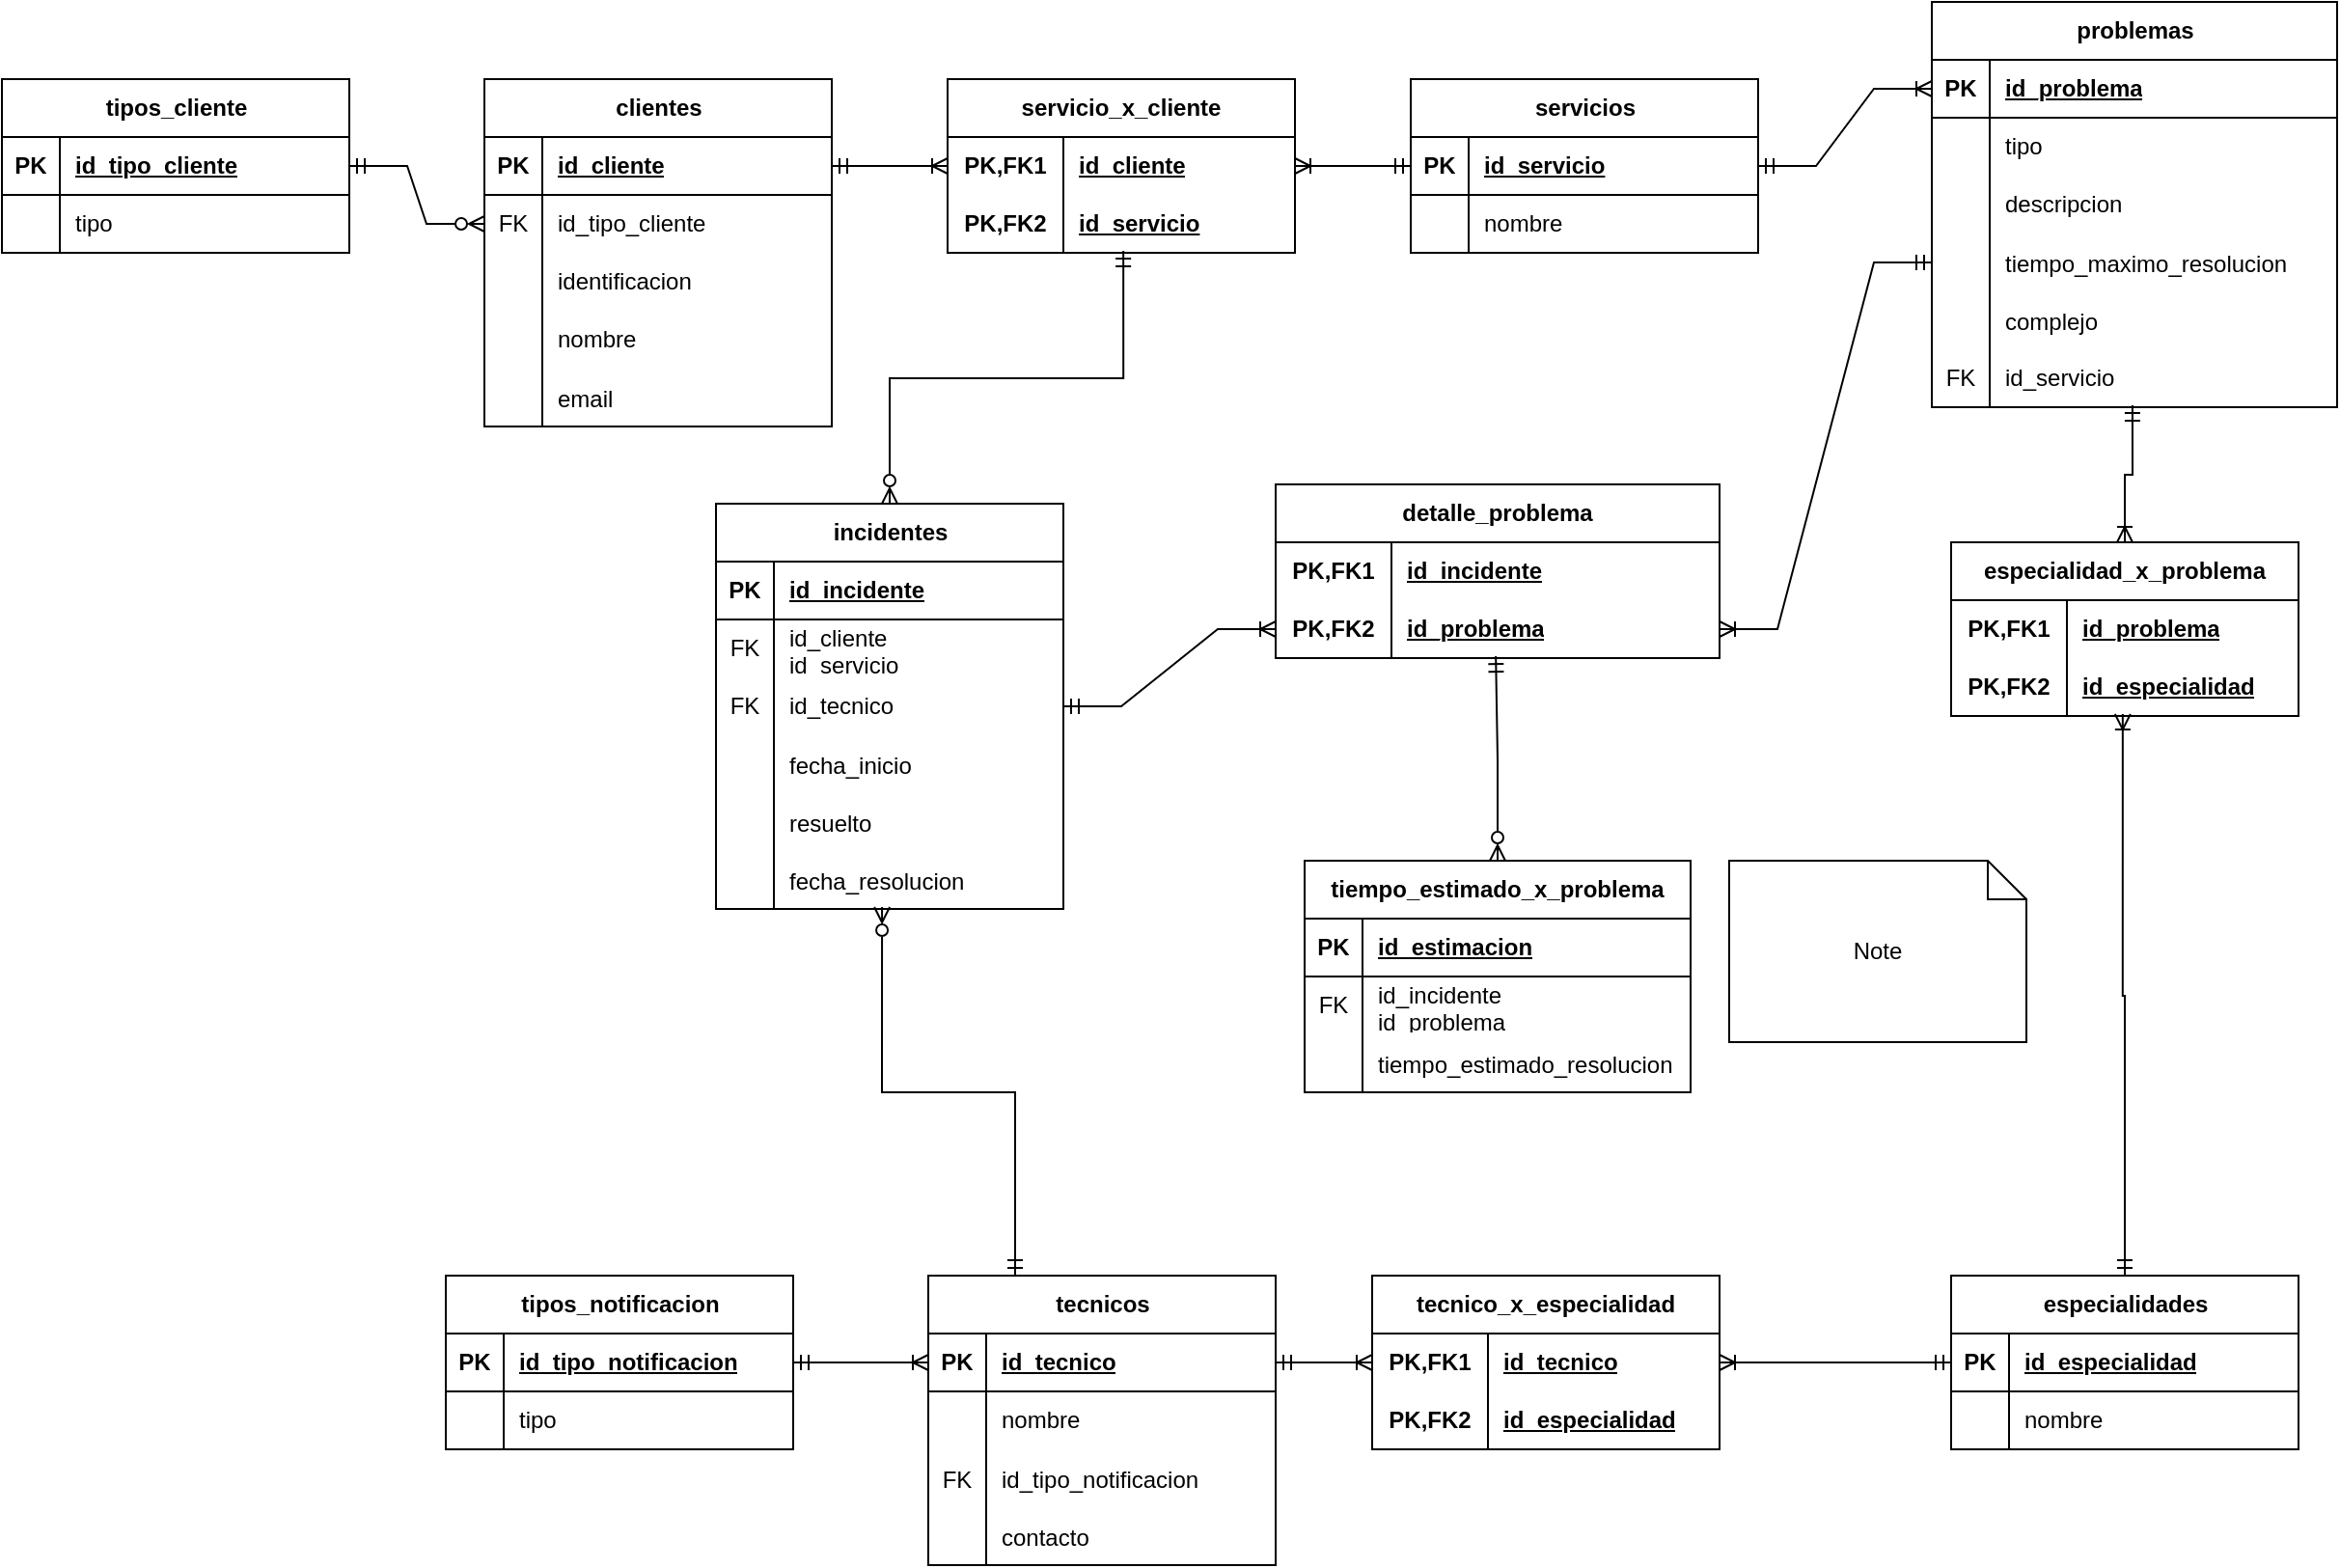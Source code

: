 <mxfile version="22.1.2" type="device">
  <diagram name="Página-1" id="dLe7piSnMb_yEf2oO3jr">
    <mxGraphModel dx="1707" dy="532" grid="0" gridSize="10" guides="1" tooltips="1" connect="1" arrows="1" fold="1" page="1" pageScale="1" pageWidth="827" pageHeight="1169" math="0" shadow="0">
      <root>
        <mxCell id="0" />
        <mxCell id="1" parent="0" />
        <mxCell id="7O1Xhx4N51eozMTP7emM-1" value="clientes" style="shape=table;startSize=30;container=1;collapsible=1;childLayout=tableLayout;fixedRows=1;rowLines=0;fontStyle=1;align=center;resizeLast=1;html=1;" parent="1" vertex="1">
          <mxGeometry x="-540" y="80" width="180" height="180" as="geometry" />
        </mxCell>
        <mxCell id="7O1Xhx4N51eozMTP7emM-2" value="" style="shape=tableRow;horizontal=0;startSize=0;swimlaneHead=0;swimlaneBody=0;fillColor=none;collapsible=0;dropTarget=0;points=[[0,0.5],[1,0.5]];portConstraint=eastwest;top=0;left=0;right=0;bottom=1;" parent="7O1Xhx4N51eozMTP7emM-1" vertex="1">
          <mxGeometry y="30" width="180" height="30" as="geometry" />
        </mxCell>
        <mxCell id="7O1Xhx4N51eozMTP7emM-3" value="PK" style="shape=partialRectangle;connectable=0;fillColor=none;top=0;left=0;bottom=0;right=0;fontStyle=1;overflow=hidden;whiteSpace=wrap;html=1;" parent="7O1Xhx4N51eozMTP7emM-2" vertex="1">
          <mxGeometry width="30" height="30" as="geometry">
            <mxRectangle width="30" height="30" as="alternateBounds" />
          </mxGeometry>
        </mxCell>
        <mxCell id="7O1Xhx4N51eozMTP7emM-4" value="id_cliente" style="shape=partialRectangle;connectable=0;fillColor=none;top=0;left=0;bottom=0;right=0;align=left;spacingLeft=6;fontStyle=5;overflow=hidden;whiteSpace=wrap;html=1;" parent="7O1Xhx4N51eozMTP7emM-2" vertex="1">
          <mxGeometry x="30" width="150" height="30" as="geometry">
            <mxRectangle width="150" height="30" as="alternateBounds" />
          </mxGeometry>
        </mxCell>
        <mxCell id="7O1Xhx4N51eozMTP7emM-5" value="" style="shape=tableRow;horizontal=0;startSize=0;swimlaneHead=0;swimlaneBody=0;fillColor=none;collapsible=0;dropTarget=0;points=[[0,0.5],[1,0.5]];portConstraint=eastwest;top=0;left=0;right=0;bottom=0;" parent="7O1Xhx4N51eozMTP7emM-1" vertex="1">
          <mxGeometry y="60" width="180" height="30" as="geometry" />
        </mxCell>
        <mxCell id="7O1Xhx4N51eozMTP7emM-6" value="FK" style="shape=partialRectangle;connectable=0;fillColor=none;top=0;left=0;bottom=0;right=0;editable=1;overflow=hidden;whiteSpace=wrap;html=1;" parent="7O1Xhx4N51eozMTP7emM-5" vertex="1">
          <mxGeometry width="30" height="30" as="geometry">
            <mxRectangle width="30" height="30" as="alternateBounds" />
          </mxGeometry>
        </mxCell>
        <mxCell id="7O1Xhx4N51eozMTP7emM-7" value="id_tipo_cliente" style="shape=partialRectangle;connectable=0;fillColor=none;top=0;left=0;bottom=0;right=0;align=left;spacingLeft=6;overflow=hidden;whiteSpace=wrap;html=1;" parent="7O1Xhx4N51eozMTP7emM-5" vertex="1">
          <mxGeometry x="30" width="150" height="30" as="geometry">
            <mxRectangle width="150" height="30" as="alternateBounds" />
          </mxGeometry>
        </mxCell>
        <mxCell id="7O1Xhx4N51eozMTP7emM-8" value="" style="shape=tableRow;horizontal=0;startSize=0;swimlaneHead=0;swimlaneBody=0;fillColor=none;collapsible=0;dropTarget=0;points=[[0,0.5],[1,0.5]];portConstraint=eastwest;top=0;left=0;right=0;bottom=0;" parent="7O1Xhx4N51eozMTP7emM-1" vertex="1">
          <mxGeometry y="90" width="180" height="30" as="geometry" />
        </mxCell>
        <mxCell id="7O1Xhx4N51eozMTP7emM-9" value="" style="shape=partialRectangle;connectable=0;fillColor=none;top=0;left=0;bottom=0;right=0;editable=1;overflow=hidden;whiteSpace=wrap;html=1;" parent="7O1Xhx4N51eozMTP7emM-8" vertex="1">
          <mxGeometry width="30" height="30" as="geometry">
            <mxRectangle width="30" height="30" as="alternateBounds" />
          </mxGeometry>
        </mxCell>
        <mxCell id="7O1Xhx4N51eozMTP7emM-10" value="identificacion" style="shape=partialRectangle;connectable=0;fillColor=none;top=0;left=0;bottom=0;right=0;align=left;spacingLeft=6;overflow=hidden;whiteSpace=wrap;html=1;" parent="7O1Xhx4N51eozMTP7emM-8" vertex="1">
          <mxGeometry x="30" width="150" height="30" as="geometry">
            <mxRectangle width="150" height="30" as="alternateBounds" />
          </mxGeometry>
        </mxCell>
        <mxCell id="7O1Xhx4N51eozMTP7emM-11" value="" style="shape=tableRow;horizontal=0;startSize=0;swimlaneHead=0;swimlaneBody=0;fillColor=none;collapsible=0;dropTarget=0;points=[[0,0.5],[1,0.5]];portConstraint=eastwest;top=0;left=0;right=0;bottom=0;" parent="7O1Xhx4N51eozMTP7emM-1" vertex="1">
          <mxGeometry y="120" width="180" height="30" as="geometry" />
        </mxCell>
        <mxCell id="7O1Xhx4N51eozMTP7emM-12" value="" style="shape=partialRectangle;connectable=0;fillColor=none;top=0;left=0;bottom=0;right=0;editable=1;overflow=hidden;whiteSpace=wrap;html=1;" parent="7O1Xhx4N51eozMTP7emM-11" vertex="1">
          <mxGeometry width="30" height="30" as="geometry">
            <mxRectangle width="30" height="30" as="alternateBounds" />
          </mxGeometry>
        </mxCell>
        <mxCell id="7O1Xhx4N51eozMTP7emM-13" value="nombre" style="shape=partialRectangle;connectable=0;fillColor=none;top=0;left=0;bottom=0;right=0;align=left;spacingLeft=6;overflow=hidden;whiteSpace=wrap;html=1;" parent="7O1Xhx4N51eozMTP7emM-11" vertex="1">
          <mxGeometry x="30" width="150" height="30" as="geometry">
            <mxRectangle width="150" height="30" as="alternateBounds" />
          </mxGeometry>
        </mxCell>
        <mxCell id="CtmZxlZnXTYG3ScAhOKl-25" value="" style="shape=tableRow;horizontal=0;startSize=0;swimlaneHead=0;swimlaneBody=0;fillColor=none;collapsible=0;dropTarget=0;points=[[0,0.5],[1,0.5]];portConstraint=eastwest;top=0;left=0;right=0;bottom=0;" parent="7O1Xhx4N51eozMTP7emM-1" vertex="1">
          <mxGeometry y="150" width="180" height="30" as="geometry" />
        </mxCell>
        <mxCell id="CtmZxlZnXTYG3ScAhOKl-26" value="" style="shape=partialRectangle;connectable=0;fillColor=none;top=0;left=0;bottom=0;right=0;editable=1;overflow=hidden;" parent="CtmZxlZnXTYG3ScAhOKl-25" vertex="1">
          <mxGeometry width="30" height="30" as="geometry">
            <mxRectangle width="30" height="30" as="alternateBounds" />
          </mxGeometry>
        </mxCell>
        <mxCell id="CtmZxlZnXTYG3ScAhOKl-27" value="email" style="shape=partialRectangle;connectable=0;fillColor=none;top=0;left=0;bottom=0;right=0;align=left;spacingLeft=6;overflow=hidden;" parent="CtmZxlZnXTYG3ScAhOKl-25" vertex="1">
          <mxGeometry x="30" width="150" height="30" as="geometry">
            <mxRectangle width="150" height="30" as="alternateBounds" />
          </mxGeometry>
        </mxCell>
        <mxCell id="Uucs49LVJJjO7qQb9sUU-2" value="tipos_cliente" style="shape=table;startSize=30;container=1;collapsible=1;childLayout=tableLayout;fixedRows=1;rowLines=0;fontStyle=1;align=center;resizeLast=1;html=1;" parent="1" vertex="1">
          <mxGeometry x="-790" y="80" width="180" height="90" as="geometry" />
        </mxCell>
        <mxCell id="Uucs49LVJJjO7qQb9sUU-3" value="" style="shape=tableRow;horizontal=0;startSize=0;swimlaneHead=0;swimlaneBody=0;fillColor=none;collapsible=0;dropTarget=0;points=[[0,0.5],[1,0.5]];portConstraint=eastwest;top=0;left=0;right=0;bottom=1;" parent="Uucs49LVJJjO7qQb9sUU-2" vertex="1">
          <mxGeometry y="30" width="180" height="30" as="geometry" />
        </mxCell>
        <mxCell id="Uucs49LVJJjO7qQb9sUU-4" value="PK" style="shape=partialRectangle;connectable=0;fillColor=none;top=0;left=0;bottom=0;right=0;fontStyle=1;overflow=hidden;whiteSpace=wrap;html=1;" parent="Uucs49LVJJjO7qQb9sUU-3" vertex="1">
          <mxGeometry width="30" height="30" as="geometry">
            <mxRectangle width="30" height="30" as="alternateBounds" />
          </mxGeometry>
        </mxCell>
        <mxCell id="Uucs49LVJJjO7qQb9sUU-5" value="id_tipo_cliente" style="shape=partialRectangle;connectable=0;fillColor=none;top=0;left=0;bottom=0;right=0;align=left;spacingLeft=6;fontStyle=5;overflow=hidden;whiteSpace=wrap;html=1;" parent="Uucs49LVJJjO7qQb9sUU-3" vertex="1">
          <mxGeometry x="30" width="150" height="30" as="geometry">
            <mxRectangle width="150" height="30" as="alternateBounds" />
          </mxGeometry>
        </mxCell>
        <mxCell id="Uucs49LVJJjO7qQb9sUU-6" value="" style="shape=tableRow;horizontal=0;startSize=0;swimlaneHead=0;swimlaneBody=0;fillColor=none;collapsible=0;dropTarget=0;points=[[0,0.5],[1,0.5]];portConstraint=eastwest;top=0;left=0;right=0;bottom=0;" parent="Uucs49LVJJjO7qQb9sUU-2" vertex="1">
          <mxGeometry y="60" width="180" height="30" as="geometry" />
        </mxCell>
        <mxCell id="Uucs49LVJJjO7qQb9sUU-7" value="" style="shape=partialRectangle;connectable=0;fillColor=none;top=0;left=0;bottom=0;right=0;editable=1;overflow=hidden;whiteSpace=wrap;html=1;" parent="Uucs49LVJJjO7qQb9sUU-6" vertex="1">
          <mxGeometry width="30" height="30" as="geometry">
            <mxRectangle width="30" height="30" as="alternateBounds" />
          </mxGeometry>
        </mxCell>
        <mxCell id="Uucs49LVJJjO7qQb9sUU-8" value="tipo" style="shape=partialRectangle;connectable=0;fillColor=none;top=0;left=0;bottom=0;right=0;align=left;spacingLeft=6;overflow=hidden;whiteSpace=wrap;html=1;" parent="Uucs49LVJJjO7qQb9sUU-6" vertex="1">
          <mxGeometry x="30" width="150" height="30" as="geometry">
            <mxRectangle width="150" height="30" as="alternateBounds" />
          </mxGeometry>
        </mxCell>
        <mxCell id="Uucs49LVJJjO7qQb9sUU-15" value="" style="edgeStyle=entityRelationEdgeStyle;fontSize=12;html=1;endArrow=ERzeroToMany;startArrow=ERmandOne;rounded=0;exitX=1;exitY=0.5;exitDx=0;exitDy=0;entryX=0;entryY=0.5;entryDx=0;entryDy=0;endFill=0;" parent="1" source="Uucs49LVJJjO7qQb9sUU-3" target="7O1Xhx4N51eozMTP7emM-5" edge="1">
          <mxGeometry width="100" height="100" relative="1" as="geometry">
            <mxPoint x="-600" y="400" as="sourcePoint" />
            <mxPoint x="-570" y="40" as="targetPoint" />
          </mxGeometry>
        </mxCell>
        <mxCell id="Uucs49LVJJjO7qQb9sUU-16" value="servicios" style="shape=table;startSize=30;container=1;collapsible=1;childLayout=tableLayout;fixedRows=1;rowLines=0;fontStyle=1;align=center;resizeLast=1;html=1;" parent="1" vertex="1">
          <mxGeometry x="-60.0" y="80" width="180" height="90" as="geometry" />
        </mxCell>
        <mxCell id="Uucs49LVJJjO7qQb9sUU-17" value="" style="shape=tableRow;horizontal=0;startSize=0;swimlaneHead=0;swimlaneBody=0;fillColor=none;collapsible=0;dropTarget=0;points=[[0,0.5],[1,0.5]];portConstraint=eastwest;top=0;left=0;right=0;bottom=1;" parent="Uucs49LVJJjO7qQb9sUU-16" vertex="1">
          <mxGeometry y="30" width="180" height="30" as="geometry" />
        </mxCell>
        <mxCell id="Uucs49LVJJjO7qQb9sUU-18" value="PK" style="shape=partialRectangle;connectable=0;fillColor=none;top=0;left=0;bottom=0;right=0;fontStyle=1;overflow=hidden;whiteSpace=wrap;html=1;" parent="Uucs49LVJJjO7qQb9sUU-17" vertex="1">
          <mxGeometry width="30" height="30" as="geometry">
            <mxRectangle width="30" height="30" as="alternateBounds" />
          </mxGeometry>
        </mxCell>
        <mxCell id="Uucs49LVJJjO7qQb9sUU-19" value="id_servicio" style="shape=partialRectangle;connectable=0;fillColor=none;top=0;left=0;bottom=0;right=0;align=left;spacingLeft=6;fontStyle=5;overflow=hidden;whiteSpace=wrap;html=1;" parent="Uucs49LVJJjO7qQb9sUU-17" vertex="1">
          <mxGeometry x="30" width="150" height="30" as="geometry">
            <mxRectangle width="150" height="30" as="alternateBounds" />
          </mxGeometry>
        </mxCell>
        <mxCell id="Uucs49LVJJjO7qQb9sUU-20" value="" style="shape=tableRow;horizontal=0;startSize=0;swimlaneHead=0;swimlaneBody=0;fillColor=none;collapsible=0;dropTarget=0;points=[[0,0.5],[1,0.5]];portConstraint=eastwest;top=0;left=0;right=0;bottom=0;" parent="Uucs49LVJJjO7qQb9sUU-16" vertex="1">
          <mxGeometry y="60" width="180" height="30" as="geometry" />
        </mxCell>
        <mxCell id="Uucs49LVJJjO7qQb9sUU-21" value="" style="shape=partialRectangle;connectable=0;fillColor=none;top=0;left=0;bottom=0;right=0;editable=1;overflow=hidden;whiteSpace=wrap;html=1;" parent="Uucs49LVJJjO7qQb9sUU-20" vertex="1">
          <mxGeometry width="30" height="30" as="geometry">
            <mxRectangle width="30" height="30" as="alternateBounds" />
          </mxGeometry>
        </mxCell>
        <mxCell id="Uucs49LVJJjO7qQb9sUU-22" value="nombre" style="shape=partialRectangle;connectable=0;fillColor=none;top=0;left=0;bottom=0;right=0;align=left;spacingLeft=6;overflow=hidden;whiteSpace=wrap;html=1;" parent="Uucs49LVJJjO7qQb9sUU-20" vertex="1">
          <mxGeometry x="30" width="150" height="30" as="geometry">
            <mxRectangle width="150" height="30" as="alternateBounds" />
          </mxGeometry>
        </mxCell>
        <mxCell id="Uucs49LVJJjO7qQb9sUU-29" value="servicio_x_cliente" style="shape=table;startSize=30;container=1;collapsible=1;childLayout=tableLayout;fixedRows=1;rowLines=0;fontStyle=1;align=center;resizeLast=1;html=1;whiteSpace=wrap;" parent="1" vertex="1">
          <mxGeometry x="-300" y="80" width="180" height="90" as="geometry" />
        </mxCell>
        <mxCell id="Uucs49LVJJjO7qQb9sUU-30" value="" style="shape=tableRow;horizontal=0;startSize=0;swimlaneHead=0;swimlaneBody=0;fillColor=none;collapsible=0;dropTarget=0;points=[[0,0.5],[1,0.5]];portConstraint=eastwest;top=0;left=0;right=0;bottom=0;html=1;" parent="Uucs49LVJJjO7qQb9sUU-29" vertex="1">
          <mxGeometry y="30" width="180" height="30" as="geometry" />
        </mxCell>
        <mxCell id="Uucs49LVJJjO7qQb9sUU-31" value="PK,FK1" style="shape=partialRectangle;connectable=0;fillColor=none;top=0;left=0;bottom=0;right=0;fontStyle=1;overflow=hidden;html=1;whiteSpace=wrap;" parent="Uucs49LVJJjO7qQb9sUU-30" vertex="1">
          <mxGeometry width="60" height="30" as="geometry">
            <mxRectangle width="60" height="30" as="alternateBounds" />
          </mxGeometry>
        </mxCell>
        <mxCell id="Uucs49LVJJjO7qQb9sUU-32" value="id_cliente" style="shape=partialRectangle;connectable=0;fillColor=none;top=0;left=0;bottom=0;right=0;align=left;spacingLeft=6;fontStyle=5;overflow=hidden;html=1;whiteSpace=wrap;" parent="Uucs49LVJJjO7qQb9sUU-30" vertex="1">
          <mxGeometry x="60" width="120" height="30" as="geometry">
            <mxRectangle width="120" height="30" as="alternateBounds" />
          </mxGeometry>
        </mxCell>
        <mxCell id="Uucs49LVJJjO7qQb9sUU-33" value="" style="shape=tableRow;horizontal=0;startSize=0;swimlaneHead=0;swimlaneBody=0;fillColor=none;collapsible=0;dropTarget=0;points=[[0,0.5],[1,0.5]];portConstraint=eastwest;top=0;left=0;right=0;bottom=1;html=1;" parent="Uucs49LVJJjO7qQb9sUU-29" vertex="1">
          <mxGeometry y="60" width="180" height="30" as="geometry" />
        </mxCell>
        <mxCell id="Uucs49LVJJjO7qQb9sUU-34" value="PK,FK2" style="shape=partialRectangle;connectable=0;fillColor=none;top=0;left=0;bottom=0;right=0;fontStyle=1;overflow=hidden;html=1;whiteSpace=wrap;" parent="Uucs49LVJJjO7qQb9sUU-33" vertex="1">
          <mxGeometry width="60" height="30" as="geometry">
            <mxRectangle width="60" height="30" as="alternateBounds" />
          </mxGeometry>
        </mxCell>
        <mxCell id="Uucs49LVJJjO7qQb9sUU-35" value="id_servicio" style="shape=partialRectangle;connectable=0;fillColor=none;top=0;left=0;bottom=0;right=0;align=left;spacingLeft=6;fontStyle=5;overflow=hidden;html=1;whiteSpace=wrap;" parent="Uucs49LVJJjO7qQb9sUU-33" vertex="1">
          <mxGeometry x="60" width="120" height="30" as="geometry">
            <mxRectangle width="120" height="30" as="alternateBounds" />
          </mxGeometry>
        </mxCell>
        <mxCell id="Uucs49LVJJjO7qQb9sUU-42" value="" style="edgeStyle=entityRelationEdgeStyle;fontSize=12;html=1;endArrow=ERoneToMany;startArrow=ERmandOne;rounded=0;exitX=1;exitY=0.5;exitDx=0;exitDy=0;entryX=0;entryY=0.5;entryDx=0;entryDy=0;" parent="1" source="7O1Xhx4N51eozMTP7emM-2" target="Uucs49LVJJjO7qQb9sUU-30" edge="1">
          <mxGeometry width="100" height="100" relative="1" as="geometry">
            <mxPoint x="-360" y="380" as="sourcePoint" />
            <mxPoint x="-260" y="280" as="targetPoint" />
          </mxGeometry>
        </mxCell>
        <mxCell id="Uucs49LVJJjO7qQb9sUU-43" value="" style="edgeStyle=entityRelationEdgeStyle;fontSize=12;html=1;endArrow=ERoneToMany;startArrow=ERmandOne;rounded=0;exitX=0;exitY=0.5;exitDx=0;exitDy=0;entryX=1;entryY=0.5;entryDx=0;entryDy=0;" parent="1" source="Uucs49LVJJjO7qQb9sUU-17" target="Uucs49LVJJjO7qQb9sUU-30" edge="1">
          <mxGeometry width="100" height="100" relative="1" as="geometry">
            <mxPoint x="-240" y="200" as="sourcePoint" />
            <mxPoint x="-140.0" y="100" as="targetPoint" />
          </mxGeometry>
        </mxCell>
        <mxCell id="Uucs49LVJJjO7qQb9sUU-44" value="problemas" style="shape=table;startSize=30;container=1;collapsible=1;childLayout=tableLayout;fixedRows=1;rowLines=0;fontStyle=1;align=center;resizeLast=1;html=1;" parent="1" vertex="1">
          <mxGeometry x="210.0" y="40" width="210" height="210" as="geometry" />
        </mxCell>
        <mxCell id="Uucs49LVJJjO7qQb9sUU-45" value="" style="shape=tableRow;horizontal=0;startSize=0;swimlaneHead=0;swimlaneBody=0;fillColor=none;collapsible=0;dropTarget=0;points=[[0,0.5],[1,0.5]];portConstraint=eastwest;top=0;left=0;right=0;bottom=1;" parent="Uucs49LVJJjO7qQb9sUU-44" vertex="1">
          <mxGeometry y="30" width="210" height="30" as="geometry" />
        </mxCell>
        <mxCell id="Uucs49LVJJjO7qQb9sUU-46" value="PK" style="shape=partialRectangle;connectable=0;fillColor=none;top=0;left=0;bottom=0;right=0;fontStyle=1;overflow=hidden;whiteSpace=wrap;html=1;" parent="Uucs49LVJJjO7qQb9sUU-45" vertex="1">
          <mxGeometry width="30" height="30" as="geometry">
            <mxRectangle width="30" height="30" as="alternateBounds" />
          </mxGeometry>
        </mxCell>
        <mxCell id="Uucs49LVJJjO7qQb9sUU-47" value="id_problema" style="shape=partialRectangle;connectable=0;fillColor=none;top=0;left=0;bottom=0;right=0;align=left;spacingLeft=6;fontStyle=5;overflow=hidden;whiteSpace=wrap;html=1;" parent="Uucs49LVJJjO7qQb9sUU-45" vertex="1">
          <mxGeometry x="30" width="180" height="30" as="geometry">
            <mxRectangle width="180" height="30" as="alternateBounds" />
          </mxGeometry>
        </mxCell>
        <mxCell id="Uucs49LVJJjO7qQb9sUU-48" value="" style="shape=tableRow;horizontal=0;startSize=0;swimlaneHead=0;swimlaneBody=0;fillColor=none;collapsible=0;dropTarget=0;points=[[0,0.5],[1,0.5]];portConstraint=eastwest;top=0;left=0;right=0;bottom=0;" parent="Uucs49LVJJjO7qQb9sUU-44" vertex="1">
          <mxGeometry y="60" width="210" height="30" as="geometry" />
        </mxCell>
        <mxCell id="Uucs49LVJJjO7qQb9sUU-49" value="" style="shape=partialRectangle;connectable=0;fillColor=none;top=0;left=0;bottom=0;right=0;editable=1;overflow=hidden;whiteSpace=wrap;html=1;" parent="Uucs49LVJJjO7qQb9sUU-48" vertex="1">
          <mxGeometry width="30" height="30" as="geometry">
            <mxRectangle width="30" height="30" as="alternateBounds" />
          </mxGeometry>
        </mxCell>
        <mxCell id="Uucs49LVJJjO7qQb9sUU-50" value="tipo" style="shape=partialRectangle;connectable=0;fillColor=none;top=0;left=0;bottom=0;right=0;align=left;spacingLeft=6;overflow=hidden;whiteSpace=wrap;html=1;" parent="Uucs49LVJJjO7qQb9sUU-48" vertex="1">
          <mxGeometry x="30" width="180" height="30" as="geometry">
            <mxRectangle width="180" height="30" as="alternateBounds" />
          </mxGeometry>
        </mxCell>
        <mxCell id="Uucs49LVJJjO7qQb9sUU-51" value="" style="shape=tableRow;horizontal=0;startSize=0;swimlaneHead=0;swimlaneBody=0;fillColor=none;collapsible=0;dropTarget=0;points=[[0,0.5],[1,0.5]];portConstraint=eastwest;top=0;left=0;right=0;bottom=0;" parent="Uucs49LVJJjO7qQb9sUU-44" vertex="1">
          <mxGeometry y="90" width="210" height="30" as="geometry" />
        </mxCell>
        <mxCell id="Uucs49LVJJjO7qQb9sUU-52" value="" style="shape=partialRectangle;connectable=0;fillColor=none;top=0;left=0;bottom=0;right=0;editable=1;overflow=hidden;whiteSpace=wrap;html=1;" parent="Uucs49LVJJjO7qQb9sUU-51" vertex="1">
          <mxGeometry width="30" height="30" as="geometry">
            <mxRectangle width="30" height="30" as="alternateBounds" />
          </mxGeometry>
        </mxCell>
        <mxCell id="Uucs49LVJJjO7qQb9sUU-53" value="descripcion" style="shape=partialRectangle;connectable=0;fillColor=none;top=0;left=0;bottom=0;right=0;align=left;spacingLeft=6;overflow=hidden;whiteSpace=wrap;html=1;" parent="Uucs49LVJJjO7qQb9sUU-51" vertex="1">
          <mxGeometry x="30" width="180" height="30" as="geometry">
            <mxRectangle width="180" height="30" as="alternateBounds" />
          </mxGeometry>
        </mxCell>
        <mxCell id="Uucs49LVJJjO7qQb9sUU-57" value="" style="shape=tableRow;horizontal=0;startSize=0;swimlaneHead=0;swimlaneBody=0;fillColor=none;collapsible=0;dropTarget=0;points=[[0,0.5],[1,0.5]];portConstraint=eastwest;top=0;left=0;right=0;bottom=0;" parent="Uucs49LVJJjO7qQb9sUU-44" vertex="1">
          <mxGeometry y="120" width="210" height="30" as="geometry" />
        </mxCell>
        <mxCell id="Uucs49LVJJjO7qQb9sUU-58" value="" style="shape=partialRectangle;connectable=0;fillColor=none;top=0;left=0;bottom=0;right=0;editable=1;overflow=hidden;" parent="Uucs49LVJJjO7qQb9sUU-57" vertex="1">
          <mxGeometry width="30" height="30" as="geometry">
            <mxRectangle width="30" height="30" as="alternateBounds" />
          </mxGeometry>
        </mxCell>
        <mxCell id="Uucs49LVJJjO7qQb9sUU-59" value="tiempo_maximo_resolucion" style="shape=partialRectangle;connectable=0;fillColor=none;top=0;left=0;bottom=0;right=0;align=left;spacingLeft=6;overflow=hidden;" parent="Uucs49LVJJjO7qQb9sUU-57" vertex="1">
          <mxGeometry x="30" width="180" height="30" as="geometry">
            <mxRectangle width="180" height="30" as="alternateBounds" />
          </mxGeometry>
        </mxCell>
        <mxCell id="Uucs49LVJJjO7qQb9sUU-60" value="" style="shape=tableRow;horizontal=0;startSize=0;swimlaneHead=0;swimlaneBody=0;fillColor=none;collapsible=0;dropTarget=0;points=[[0,0.5],[1,0.5]];portConstraint=eastwest;top=0;left=0;right=0;bottom=0;" parent="Uucs49LVJJjO7qQb9sUU-44" vertex="1">
          <mxGeometry y="150" width="210" height="30" as="geometry" />
        </mxCell>
        <mxCell id="Uucs49LVJJjO7qQb9sUU-61" value="" style="shape=partialRectangle;connectable=0;fillColor=none;top=0;left=0;bottom=0;right=0;editable=1;overflow=hidden;" parent="Uucs49LVJJjO7qQb9sUU-60" vertex="1">
          <mxGeometry width="30" height="30" as="geometry">
            <mxRectangle width="30" height="30" as="alternateBounds" />
          </mxGeometry>
        </mxCell>
        <mxCell id="Uucs49LVJJjO7qQb9sUU-62" value="complejo" style="shape=partialRectangle;connectable=0;fillColor=none;top=0;left=0;bottom=0;right=0;align=left;spacingLeft=6;overflow=hidden;" parent="Uucs49LVJJjO7qQb9sUU-60" vertex="1">
          <mxGeometry x="30" width="180" height="30" as="geometry">
            <mxRectangle width="180" height="30" as="alternateBounds" />
          </mxGeometry>
        </mxCell>
        <mxCell id="Uucs49LVJJjO7qQb9sUU-63" value="" style="shape=tableRow;horizontal=0;startSize=0;swimlaneHead=0;swimlaneBody=0;fillColor=none;collapsible=0;dropTarget=0;points=[[0,0.5],[1,0.5]];portConstraint=eastwest;top=0;left=0;right=0;bottom=0;" parent="Uucs49LVJJjO7qQb9sUU-44" vertex="1">
          <mxGeometry y="180" width="210" height="30" as="geometry" />
        </mxCell>
        <mxCell id="Uucs49LVJJjO7qQb9sUU-64" value="FK" style="shape=partialRectangle;connectable=0;fillColor=none;top=0;left=0;bottom=0;right=0;fontStyle=0;overflow=hidden;whiteSpace=wrap;html=1;" parent="Uucs49LVJJjO7qQb9sUU-63" vertex="1">
          <mxGeometry width="30" height="30" as="geometry">
            <mxRectangle width="30" height="30" as="alternateBounds" />
          </mxGeometry>
        </mxCell>
        <mxCell id="Uucs49LVJJjO7qQb9sUU-65" value="id_servicio" style="shape=partialRectangle;connectable=0;fillColor=none;top=0;left=0;bottom=0;right=0;align=left;spacingLeft=6;fontStyle=0;overflow=hidden;whiteSpace=wrap;html=1;" parent="Uucs49LVJJjO7qQb9sUU-63" vertex="1">
          <mxGeometry x="30" width="180" height="30" as="geometry">
            <mxRectangle width="180" height="30" as="alternateBounds" />
          </mxGeometry>
        </mxCell>
        <mxCell id="Uucs49LVJJjO7qQb9sUU-66" value="" style="edgeStyle=entityRelationEdgeStyle;fontSize=12;html=1;endArrow=ERoneToMany;startArrow=ERmandOne;rounded=0;exitX=1;exitY=0.5;exitDx=0;exitDy=0;entryX=0;entryY=0.5;entryDx=0;entryDy=0;" parent="1" source="Uucs49LVJJjO7qQb9sUU-17" target="Uucs49LVJJjO7qQb9sUU-45" edge="1">
          <mxGeometry width="100" height="100" relative="1" as="geometry">
            <mxPoint x="100.0" y="210" as="sourcePoint" />
            <mxPoint x="5.684e-14" y="270" as="targetPoint" />
          </mxGeometry>
        </mxCell>
        <mxCell id="Uucs49LVJJjO7qQb9sUU-67" value="tecnicos" style="shape=table;startSize=30;container=1;collapsible=1;childLayout=tableLayout;fixedRows=1;rowLines=0;fontStyle=1;align=center;resizeLast=1;html=1;" parent="1" vertex="1">
          <mxGeometry x="-310" y="700" width="180" height="150" as="geometry" />
        </mxCell>
        <mxCell id="Uucs49LVJJjO7qQb9sUU-68" value="" style="shape=tableRow;horizontal=0;startSize=0;swimlaneHead=0;swimlaneBody=0;fillColor=none;collapsible=0;dropTarget=0;points=[[0,0.5],[1,0.5]];portConstraint=eastwest;top=0;left=0;right=0;bottom=1;" parent="Uucs49LVJJjO7qQb9sUU-67" vertex="1">
          <mxGeometry y="30" width="180" height="30" as="geometry" />
        </mxCell>
        <mxCell id="Uucs49LVJJjO7qQb9sUU-69" value="PK" style="shape=partialRectangle;connectable=0;fillColor=none;top=0;left=0;bottom=0;right=0;fontStyle=1;overflow=hidden;whiteSpace=wrap;html=1;" parent="Uucs49LVJJjO7qQb9sUU-68" vertex="1">
          <mxGeometry width="30" height="30" as="geometry">
            <mxRectangle width="30" height="30" as="alternateBounds" />
          </mxGeometry>
        </mxCell>
        <mxCell id="Uucs49LVJJjO7qQb9sUU-70" value="id_tecnico" style="shape=partialRectangle;connectable=0;fillColor=none;top=0;left=0;bottom=0;right=0;align=left;spacingLeft=6;fontStyle=5;overflow=hidden;whiteSpace=wrap;html=1;" parent="Uucs49LVJJjO7qQb9sUU-68" vertex="1">
          <mxGeometry x="30" width="150" height="30" as="geometry">
            <mxRectangle width="150" height="30" as="alternateBounds" />
          </mxGeometry>
        </mxCell>
        <mxCell id="Uucs49LVJJjO7qQb9sUU-71" value="" style="shape=tableRow;horizontal=0;startSize=0;swimlaneHead=0;swimlaneBody=0;fillColor=none;collapsible=0;dropTarget=0;points=[[0,0.5],[1,0.5]];portConstraint=eastwest;top=0;left=0;right=0;bottom=0;" parent="Uucs49LVJJjO7qQb9sUU-67" vertex="1">
          <mxGeometry y="60" width="180" height="30" as="geometry" />
        </mxCell>
        <mxCell id="Uucs49LVJJjO7qQb9sUU-72" value="" style="shape=partialRectangle;connectable=0;fillColor=none;top=0;left=0;bottom=0;right=0;editable=1;overflow=hidden;whiteSpace=wrap;html=1;" parent="Uucs49LVJJjO7qQb9sUU-71" vertex="1">
          <mxGeometry width="30" height="30" as="geometry">
            <mxRectangle width="30" height="30" as="alternateBounds" />
          </mxGeometry>
        </mxCell>
        <mxCell id="Uucs49LVJJjO7qQb9sUU-73" value="nombre" style="shape=partialRectangle;connectable=0;fillColor=none;top=0;left=0;bottom=0;right=0;align=left;spacingLeft=6;overflow=hidden;whiteSpace=wrap;html=1;" parent="Uucs49LVJJjO7qQb9sUU-71" vertex="1">
          <mxGeometry x="30" width="150" height="30" as="geometry">
            <mxRectangle width="150" height="30" as="alternateBounds" />
          </mxGeometry>
        </mxCell>
        <mxCell id="CtmZxlZnXTYG3ScAhOKl-28" value="" style="shape=tableRow;horizontal=0;startSize=0;swimlaneHead=0;swimlaneBody=0;fillColor=none;collapsible=0;dropTarget=0;points=[[0,0.5],[1,0.5]];portConstraint=eastwest;top=0;left=0;right=0;bottom=0;" parent="Uucs49LVJJjO7qQb9sUU-67" vertex="1">
          <mxGeometry y="90" width="180" height="30" as="geometry" />
        </mxCell>
        <mxCell id="CtmZxlZnXTYG3ScAhOKl-29" value="FK" style="shape=partialRectangle;connectable=0;fillColor=none;top=0;left=0;bottom=0;right=0;editable=1;overflow=hidden;" parent="CtmZxlZnXTYG3ScAhOKl-28" vertex="1">
          <mxGeometry width="30" height="30" as="geometry">
            <mxRectangle width="30" height="30" as="alternateBounds" />
          </mxGeometry>
        </mxCell>
        <mxCell id="CtmZxlZnXTYG3ScAhOKl-30" value="id_tipo_notificacion" style="shape=partialRectangle;connectable=0;fillColor=none;top=0;left=0;bottom=0;right=0;align=left;spacingLeft=6;overflow=hidden;" parent="CtmZxlZnXTYG3ScAhOKl-28" vertex="1">
          <mxGeometry x="30" width="150" height="30" as="geometry">
            <mxRectangle width="150" height="30" as="alternateBounds" />
          </mxGeometry>
        </mxCell>
        <mxCell id="CtmZxlZnXTYG3ScAhOKl-31" value="" style="shape=tableRow;horizontal=0;startSize=0;swimlaneHead=0;swimlaneBody=0;fillColor=none;collapsible=0;dropTarget=0;points=[[0,0.5],[1,0.5]];portConstraint=eastwest;top=0;left=0;right=0;bottom=0;" parent="Uucs49LVJJjO7qQb9sUU-67" vertex="1">
          <mxGeometry y="120" width="180" height="30" as="geometry" />
        </mxCell>
        <mxCell id="CtmZxlZnXTYG3ScAhOKl-32" value="" style="shape=partialRectangle;connectable=0;fillColor=none;top=0;left=0;bottom=0;right=0;editable=1;overflow=hidden;" parent="CtmZxlZnXTYG3ScAhOKl-31" vertex="1">
          <mxGeometry width="30" height="30" as="geometry">
            <mxRectangle width="30" height="30" as="alternateBounds" />
          </mxGeometry>
        </mxCell>
        <mxCell id="CtmZxlZnXTYG3ScAhOKl-33" value="contacto" style="shape=partialRectangle;connectable=0;fillColor=none;top=0;left=0;bottom=0;right=0;align=left;spacingLeft=6;overflow=hidden;" parent="CtmZxlZnXTYG3ScAhOKl-31" vertex="1">
          <mxGeometry x="30" width="150" height="30" as="geometry">
            <mxRectangle width="150" height="30" as="alternateBounds" />
          </mxGeometry>
        </mxCell>
        <mxCell id="Uucs49LVJJjO7qQb9sUU-80" value="especialidades" style="shape=table;startSize=30;container=1;collapsible=1;childLayout=tableLayout;fixedRows=1;rowLines=0;fontStyle=1;align=center;resizeLast=1;html=1;" parent="1" vertex="1">
          <mxGeometry x="220.0" y="700" width="180" height="90" as="geometry" />
        </mxCell>
        <mxCell id="Uucs49LVJJjO7qQb9sUU-81" value="" style="shape=tableRow;horizontal=0;startSize=0;swimlaneHead=0;swimlaneBody=0;fillColor=none;collapsible=0;dropTarget=0;points=[[0,0.5],[1,0.5]];portConstraint=eastwest;top=0;left=0;right=0;bottom=1;" parent="Uucs49LVJJjO7qQb9sUU-80" vertex="1">
          <mxGeometry y="30" width="180" height="30" as="geometry" />
        </mxCell>
        <mxCell id="Uucs49LVJJjO7qQb9sUU-82" value="PK" style="shape=partialRectangle;connectable=0;fillColor=none;top=0;left=0;bottom=0;right=0;fontStyle=1;overflow=hidden;whiteSpace=wrap;html=1;" parent="Uucs49LVJJjO7qQb9sUU-81" vertex="1">
          <mxGeometry width="30" height="30" as="geometry">
            <mxRectangle width="30" height="30" as="alternateBounds" />
          </mxGeometry>
        </mxCell>
        <mxCell id="Uucs49LVJJjO7qQb9sUU-83" value="id_especialidad" style="shape=partialRectangle;connectable=0;fillColor=none;top=0;left=0;bottom=0;right=0;align=left;spacingLeft=6;fontStyle=5;overflow=hidden;whiteSpace=wrap;html=1;" parent="Uucs49LVJJjO7qQb9sUU-81" vertex="1">
          <mxGeometry x="30" width="150" height="30" as="geometry">
            <mxRectangle width="150" height="30" as="alternateBounds" />
          </mxGeometry>
        </mxCell>
        <mxCell id="Uucs49LVJJjO7qQb9sUU-84" value="" style="shape=tableRow;horizontal=0;startSize=0;swimlaneHead=0;swimlaneBody=0;fillColor=none;collapsible=0;dropTarget=0;points=[[0,0.5],[1,0.5]];portConstraint=eastwest;top=0;left=0;right=0;bottom=0;" parent="Uucs49LVJJjO7qQb9sUU-80" vertex="1">
          <mxGeometry y="60" width="180" height="30" as="geometry" />
        </mxCell>
        <mxCell id="Uucs49LVJJjO7qQb9sUU-85" value="" style="shape=partialRectangle;connectable=0;fillColor=none;top=0;left=0;bottom=0;right=0;editable=1;overflow=hidden;whiteSpace=wrap;html=1;" parent="Uucs49LVJJjO7qQb9sUU-84" vertex="1">
          <mxGeometry width="30" height="30" as="geometry">
            <mxRectangle width="30" height="30" as="alternateBounds" />
          </mxGeometry>
        </mxCell>
        <mxCell id="Uucs49LVJJjO7qQb9sUU-86" value="nombre" style="shape=partialRectangle;connectable=0;fillColor=none;top=0;left=0;bottom=0;right=0;align=left;spacingLeft=6;overflow=hidden;whiteSpace=wrap;html=1;" parent="Uucs49LVJJjO7qQb9sUU-84" vertex="1">
          <mxGeometry x="30" width="150" height="30" as="geometry">
            <mxRectangle width="150" height="30" as="alternateBounds" />
          </mxGeometry>
        </mxCell>
        <mxCell id="Uucs49LVJJjO7qQb9sUU-94" value="tecnico_x_especialidad" style="shape=table;startSize=30;container=1;collapsible=1;childLayout=tableLayout;fixedRows=1;rowLines=0;fontStyle=1;align=center;resizeLast=1;html=1;whiteSpace=wrap;" parent="1" vertex="1">
          <mxGeometry x="-80.0" y="700" width="180" height="90" as="geometry" />
        </mxCell>
        <mxCell id="Uucs49LVJJjO7qQb9sUU-95" value="" style="shape=tableRow;horizontal=0;startSize=0;swimlaneHead=0;swimlaneBody=0;fillColor=none;collapsible=0;dropTarget=0;points=[[0,0.5],[1,0.5]];portConstraint=eastwest;top=0;left=0;right=0;bottom=0;html=1;" parent="Uucs49LVJJjO7qQb9sUU-94" vertex="1">
          <mxGeometry y="30" width="180" height="30" as="geometry" />
        </mxCell>
        <mxCell id="Uucs49LVJJjO7qQb9sUU-96" value="PK,FK1" style="shape=partialRectangle;connectable=0;fillColor=none;top=0;left=0;bottom=0;right=0;fontStyle=1;overflow=hidden;html=1;whiteSpace=wrap;" parent="Uucs49LVJJjO7qQb9sUU-95" vertex="1">
          <mxGeometry width="60" height="30" as="geometry">
            <mxRectangle width="60" height="30" as="alternateBounds" />
          </mxGeometry>
        </mxCell>
        <mxCell id="Uucs49LVJJjO7qQb9sUU-97" value="id_tecnico" style="shape=partialRectangle;connectable=0;fillColor=none;top=0;left=0;bottom=0;right=0;align=left;spacingLeft=6;fontStyle=5;overflow=hidden;html=1;whiteSpace=wrap;" parent="Uucs49LVJJjO7qQb9sUU-95" vertex="1">
          <mxGeometry x="60" width="120" height="30" as="geometry">
            <mxRectangle width="120" height="30" as="alternateBounds" />
          </mxGeometry>
        </mxCell>
        <mxCell id="Uucs49LVJJjO7qQb9sUU-98" value="" style="shape=tableRow;horizontal=0;startSize=0;swimlaneHead=0;swimlaneBody=0;fillColor=none;collapsible=0;dropTarget=0;points=[[0,0.5],[1,0.5]];portConstraint=eastwest;top=0;left=0;right=0;bottom=1;html=1;" parent="Uucs49LVJJjO7qQb9sUU-94" vertex="1">
          <mxGeometry y="60" width="180" height="30" as="geometry" />
        </mxCell>
        <mxCell id="Uucs49LVJJjO7qQb9sUU-99" value="PK,FK2" style="shape=partialRectangle;connectable=0;fillColor=none;top=0;left=0;bottom=0;right=0;fontStyle=1;overflow=hidden;html=1;whiteSpace=wrap;" parent="Uucs49LVJJjO7qQb9sUU-98" vertex="1">
          <mxGeometry width="60" height="30" as="geometry">
            <mxRectangle width="60" height="30" as="alternateBounds" />
          </mxGeometry>
        </mxCell>
        <mxCell id="Uucs49LVJJjO7qQb9sUU-100" value="id_especialidad" style="shape=partialRectangle;connectable=0;fillColor=none;top=0;left=0;bottom=0;right=0;align=left;spacingLeft=6;fontStyle=5;overflow=hidden;html=1;whiteSpace=wrap;" parent="Uucs49LVJJjO7qQb9sUU-98" vertex="1">
          <mxGeometry x="60" width="120" height="30" as="geometry">
            <mxRectangle width="120" height="30" as="alternateBounds" />
          </mxGeometry>
        </mxCell>
        <mxCell id="Uucs49LVJJjO7qQb9sUU-107" value="" style="edgeStyle=entityRelationEdgeStyle;fontSize=12;html=1;endArrow=ERoneToMany;startArrow=ERmandOne;rounded=0;exitX=1;exitY=0.5;exitDx=0;exitDy=0;entryX=0;entryY=0.5;entryDx=0;entryDy=0;" parent="1" source="Uucs49LVJJjO7qQb9sUU-68" target="Uucs49LVJJjO7qQb9sUU-95" edge="1">
          <mxGeometry width="100" height="100" relative="1" as="geometry">
            <mxPoint x="-250" y="940" as="sourcePoint" />
            <mxPoint x="-150.0" y="840" as="targetPoint" />
          </mxGeometry>
        </mxCell>
        <mxCell id="Uucs49LVJJjO7qQb9sUU-108" value="" style="edgeStyle=entityRelationEdgeStyle;fontSize=12;html=1;endArrow=ERoneToMany;startArrow=ERmandOne;rounded=0;exitX=0;exitY=0.5;exitDx=0;exitDy=0;entryX=1;entryY=0.5;entryDx=0;entryDy=0;" parent="1" source="Uucs49LVJJjO7qQb9sUU-81" target="Uucs49LVJJjO7qQb9sUU-95" edge="1">
          <mxGeometry width="100" height="100" relative="1" as="geometry">
            <mxPoint x="130.0" y="840" as="sourcePoint" />
            <mxPoint x="230.0" y="740" as="targetPoint" />
          </mxGeometry>
        </mxCell>
        <mxCell id="Uucs49LVJJjO7qQb9sUU-109" value="especialidad_x_problema" style="shape=table;startSize=30;container=1;collapsible=1;childLayout=tableLayout;fixedRows=1;rowLines=0;fontStyle=1;align=center;resizeLast=1;html=1;whiteSpace=wrap;" parent="1" vertex="1">
          <mxGeometry x="220.0" y="320" width="180" height="90" as="geometry" />
        </mxCell>
        <mxCell id="Uucs49LVJJjO7qQb9sUU-110" value="" style="shape=tableRow;horizontal=0;startSize=0;swimlaneHead=0;swimlaneBody=0;fillColor=none;collapsible=0;dropTarget=0;points=[[0,0.5],[1,0.5]];portConstraint=eastwest;top=0;left=0;right=0;bottom=0;html=1;" parent="Uucs49LVJJjO7qQb9sUU-109" vertex="1">
          <mxGeometry y="30" width="180" height="30" as="geometry" />
        </mxCell>
        <mxCell id="Uucs49LVJJjO7qQb9sUU-111" value="PK,FK1" style="shape=partialRectangle;connectable=0;fillColor=none;top=0;left=0;bottom=0;right=0;fontStyle=1;overflow=hidden;html=1;whiteSpace=wrap;" parent="Uucs49LVJJjO7qQb9sUU-110" vertex="1">
          <mxGeometry width="60" height="30" as="geometry">
            <mxRectangle width="60" height="30" as="alternateBounds" />
          </mxGeometry>
        </mxCell>
        <mxCell id="Uucs49LVJJjO7qQb9sUU-112" value="id_problema" style="shape=partialRectangle;connectable=0;fillColor=none;top=0;left=0;bottom=0;right=0;align=left;spacingLeft=6;fontStyle=5;overflow=hidden;html=1;whiteSpace=wrap;" parent="Uucs49LVJJjO7qQb9sUU-110" vertex="1">
          <mxGeometry x="60" width="120" height="30" as="geometry">
            <mxRectangle width="120" height="30" as="alternateBounds" />
          </mxGeometry>
        </mxCell>
        <mxCell id="Uucs49LVJJjO7qQb9sUU-113" value="" style="shape=tableRow;horizontal=0;startSize=0;swimlaneHead=0;swimlaneBody=0;fillColor=none;collapsible=0;dropTarget=0;points=[[0,0.5],[1,0.5]];portConstraint=eastwest;top=0;left=0;right=0;bottom=1;html=1;" parent="Uucs49LVJJjO7qQb9sUU-109" vertex="1">
          <mxGeometry y="60" width="180" height="30" as="geometry" />
        </mxCell>
        <mxCell id="Uucs49LVJJjO7qQb9sUU-114" value="PK,FK2" style="shape=partialRectangle;connectable=0;fillColor=none;top=0;left=0;bottom=0;right=0;fontStyle=1;overflow=hidden;html=1;whiteSpace=wrap;" parent="Uucs49LVJJjO7qQb9sUU-113" vertex="1">
          <mxGeometry width="60" height="30" as="geometry">
            <mxRectangle width="60" height="30" as="alternateBounds" />
          </mxGeometry>
        </mxCell>
        <mxCell id="Uucs49LVJJjO7qQb9sUU-115" value="id_especialidad" style="shape=partialRectangle;connectable=0;fillColor=none;top=0;left=0;bottom=0;right=0;align=left;spacingLeft=6;fontStyle=5;overflow=hidden;html=1;whiteSpace=wrap;" parent="Uucs49LVJJjO7qQb9sUU-113" vertex="1">
          <mxGeometry x="60" width="120" height="30" as="geometry">
            <mxRectangle width="120" height="30" as="alternateBounds" />
          </mxGeometry>
        </mxCell>
        <mxCell id="Uucs49LVJJjO7qQb9sUU-123" style="edgeStyle=orthogonalEdgeStyle;rounded=0;orthogonalLoop=1;jettySize=auto;html=1;exitX=0.5;exitY=0;exitDx=0;exitDy=0;entryX=0.494;entryY=0.967;entryDx=0;entryDy=0;entryPerimeter=0;endArrow=ERoneToMany;endFill=0;startArrow=ERmandOne;startFill=0;" parent="1" source="Uucs49LVJJjO7qQb9sUU-80" target="Uucs49LVJJjO7qQb9sUU-113" edge="1">
          <mxGeometry relative="1" as="geometry" />
        </mxCell>
        <mxCell id="Uucs49LVJJjO7qQb9sUU-124" style="edgeStyle=orthogonalEdgeStyle;rounded=0;orthogonalLoop=1;jettySize=auto;html=1;exitX=0.5;exitY=0;exitDx=0;exitDy=0;entryX=0.495;entryY=0.967;entryDx=0;entryDy=0;entryPerimeter=0;endArrow=ERmandOne;endFill=0;startArrow=ERoneToMany;startFill=0;" parent="1" source="Uucs49LVJJjO7qQb9sUU-109" target="Uucs49LVJJjO7qQb9sUU-63" edge="1">
          <mxGeometry relative="1" as="geometry" />
        </mxCell>
        <mxCell id="Uucs49LVJJjO7qQb9sUU-125" value="incidentes" style="shape=table;startSize=30;container=1;collapsible=1;childLayout=tableLayout;fixedRows=1;rowLines=0;fontStyle=1;align=center;resizeLast=1;html=1;" parent="1" vertex="1">
          <mxGeometry x="-420" y="300" width="180" height="210" as="geometry" />
        </mxCell>
        <mxCell id="Uucs49LVJJjO7qQb9sUU-126" value="" style="shape=tableRow;horizontal=0;startSize=0;swimlaneHead=0;swimlaneBody=0;fillColor=none;collapsible=0;dropTarget=0;points=[[0,0.5],[1,0.5]];portConstraint=eastwest;top=0;left=0;right=0;bottom=1;" parent="Uucs49LVJJjO7qQb9sUU-125" vertex="1">
          <mxGeometry y="30" width="180" height="30" as="geometry" />
        </mxCell>
        <mxCell id="Uucs49LVJJjO7qQb9sUU-127" value="PK" style="shape=partialRectangle;connectable=0;fillColor=none;top=0;left=0;bottom=0;right=0;fontStyle=1;overflow=hidden;whiteSpace=wrap;html=1;" parent="Uucs49LVJJjO7qQb9sUU-126" vertex="1">
          <mxGeometry width="30" height="30" as="geometry">
            <mxRectangle width="30" height="30" as="alternateBounds" />
          </mxGeometry>
        </mxCell>
        <mxCell id="Uucs49LVJJjO7qQb9sUU-128" value="id_incidente" style="shape=partialRectangle;connectable=0;fillColor=none;top=0;left=0;bottom=0;right=0;align=left;spacingLeft=6;fontStyle=5;overflow=hidden;whiteSpace=wrap;html=1;" parent="Uucs49LVJJjO7qQb9sUU-126" vertex="1">
          <mxGeometry x="30" width="150" height="30" as="geometry">
            <mxRectangle width="150" height="30" as="alternateBounds" />
          </mxGeometry>
        </mxCell>
        <mxCell id="Uucs49LVJJjO7qQb9sUU-129" value="" style="shape=tableRow;horizontal=0;startSize=0;swimlaneHead=0;swimlaneBody=0;fillColor=none;collapsible=0;dropTarget=0;points=[[0,0.5],[1,0.5]];portConstraint=eastwest;top=0;left=0;right=0;bottom=0;" parent="Uucs49LVJJjO7qQb9sUU-125" vertex="1">
          <mxGeometry y="60" width="180" height="30" as="geometry" />
        </mxCell>
        <mxCell id="Uucs49LVJJjO7qQb9sUU-130" value="FK" style="shape=partialRectangle;connectable=0;fillColor=none;top=0;left=0;bottom=0;right=0;editable=1;overflow=hidden;whiteSpace=wrap;html=1;" parent="Uucs49LVJJjO7qQb9sUU-129" vertex="1">
          <mxGeometry width="30" height="30" as="geometry">
            <mxRectangle width="30" height="30" as="alternateBounds" />
          </mxGeometry>
        </mxCell>
        <mxCell id="Uucs49LVJJjO7qQb9sUU-131" value="id_cliente&lt;br&gt;id_servicio" style="shape=partialRectangle;connectable=0;fillColor=none;top=0;left=0;bottom=0;right=0;align=left;spacingLeft=6;overflow=hidden;whiteSpace=wrap;html=1;" parent="Uucs49LVJJjO7qQb9sUU-129" vertex="1">
          <mxGeometry x="30" width="150" height="30" as="geometry">
            <mxRectangle width="150" height="30" as="alternateBounds" />
          </mxGeometry>
        </mxCell>
        <mxCell id="Uucs49LVJJjO7qQb9sUU-135" value="" style="shape=tableRow;horizontal=0;startSize=0;swimlaneHead=0;swimlaneBody=0;fillColor=none;collapsible=0;dropTarget=0;points=[[0,0.5],[1,0.5]];portConstraint=eastwest;top=0;left=0;right=0;bottom=0;" parent="Uucs49LVJJjO7qQb9sUU-125" vertex="1">
          <mxGeometry y="90" width="180" height="30" as="geometry" />
        </mxCell>
        <mxCell id="Uucs49LVJJjO7qQb9sUU-136" value="FK" style="shape=partialRectangle;connectable=0;fillColor=none;top=0;left=0;bottom=0;right=0;editable=1;overflow=hidden;whiteSpace=wrap;html=1;" parent="Uucs49LVJJjO7qQb9sUU-135" vertex="1">
          <mxGeometry width="30" height="30" as="geometry">
            <mxRectangle width="30" height="30" as="alternateBounds" />
          </mxGeometry>
        </mxCell>
        <mxCell id="Uucs49LVJJjO7qQb9sUU-137" value="id_tecnico" style="shape=partialRectangle;connectable=0;fillColor=none;top=0;left=0;bottom=0;right=0;align=left;spacingLeft=6;overflow=hidden;whiteSpace=wrap;html=1;" parent="Uucs49LVJJjO7qQb9sUU-135" vertex="1">
          <mxGeometry x="30" width="150" height="30" as="geometry">
            <mxRectangle width="150" height="30" as="alternateBounds" />
          </mxGeometry>
        </mxCell>
        <mxCell id="Uucs49LVJJjO7qQb9sUU-143" value="" style="shape=tableRow;horizontal=0;startSize=0;swimlaneHead=0;swimlaneBody=0;fillColor=none;collapsible=0;dropTarget=0;points=[[0,0.5],[1,0.5]];portConstraint=eastwest;top=0;left=0;right=0;bottom=0;" parent="Uucs49LVJJjO7qQb9sUU-125" vertex="1">
          <mxGeometry y="120" width="180" height="30" as="geometry" />
        </mxCell>
        <mxCell id="Uucs49LVJJjO7qQb9sUU-144" value="" style="shape=partialRectangle;connectable=0;fillColor=none;top=0;left=0;bottom=0;right=0;editable=1;overflow=hidden;" parent="Uucs49LVJJjO7qQb9sUU-143" vertex="1">
          <mxGeometry width="30" height="30" as="geometry">
            <mxRectangle width="30" height="30" as="alternateBounds" />
          </mxGeometry>
        </mxCell>
        <mxCell id="Uucs49LVJJjO7qQb9sUU-145" value="fecha_inicio" style="shape=partialRectangle;connectable=0;fillColor=none;top=0;left=0;bottom=0;right=0;align=left;spacingLeft=6;overflow=hidden;" parent="Uucs49LVJJjO7qQb9sUU-143" vertex="1">
          <mxGeometry x="30" width="150" height="30" as="geometry">
            <mxRectangle width="150" height="30" as="alternateBounds" />
          </mxGeometry>
        </mxCell>
        <mxCell id="Uucs49LVJJjO7qQb9sUU-146" value="" style="shape=tableRow;horizontal=0;startSize=0;swimlaneHead=0;swimlaneBody=0;fillColor=none;collapsible=0;dropTarget=0;points=[[0,0.5],[1,0.5]];portConstraint=eastwest;top=0;left=0;right=0;bottom=0;" parent="Uucs49LVJJjO7qQb9sUU-125" vertex="1">
          <mxGeometry y="150" width="180" height="30" as="geometry" />
        </mxCell>
        <mxCell id="Uucs49LVJJjO7qQb9sUU-147" value="" style="shape=partialRectangle;connectable=0;fillColor=none;top=0;left=0;bottom=0;right=0;editable=1;overflow=hidden;" parent="Uucs49LVJJjO7qQb9sUU-146" vertex="1">
          <mxGeometry width="30" height="30" as="geometry">
            <mxRectangle width="30" height="30" as="alternateBounds" />
          </mxGeometry>
        </mxCell>
        <mxCell id="Uucs49LVJJjO7qQb9sUU-148" value="resuelto" style="shape=partialRectangle;connectable=0;fillColor=none;top=0;left=0;bottom=0;right=0;align=left;spacingLeft=6;overflow=hidden;" parent="Uucs49LVJJjO7qQb9sUU-146" vertex="1">
          <mxGeometry x="30" width="150" height="30" as="geometry">
            <mxRectangle width="150" height="30" as="alternateBounds" />
          </mxGeometry>
        </mxCell>
        <mxCell id="Uucs49LVJJjO7qQb9sUU-149" value="" style="shape=tableRow;horizontal=0;startSize=0;swimlaneHead=0;swimlaneBody=0;fillColor=none;collapsible=0;dropTarget=0;points=[[0,0.5],[1,0.5]];portConstraint=eastwest;top=0;left=0;right=0;bottom=0;" parent="Uucs49LVJJjO7qQb9sUU-125" vertex="1">
          <mxGeometry y="180" width="180" height="30" as="geometry" />
        </mxCell>
        <mxCell id="Uucs49LVJJjO7qQb9sUU-150" value="" style="shape=partialRectangle;connectable=0;fillColor=none;top=0;left=0;bottom=0;right=0;editable=1;overflow=hidden;" parent="Uucs49LVJJjO7qQb9sUU-149" vertex="1">
          <mxGeometry width="30" height="30" as="geometry">
            <mxRectangle width="30" height="30" as="alternateBounds" />
          </mxGeometry>
        </mxCell>
        <mxCell id="Uucs49LVJJjO7qQb9sUU-151" value="fecha_resolucion" style="shape=partialRectangle;connectable=0;fillColor=none;top=0;left=0;bottom=0;right=0;align=left;spacingLeft=6;overflow=hidden;" parent="Uucs49LVJJjO7qQb9sUU-149" vertex="1">
          <mxGeometry x="30" width="150" height="30" as="geometry">
            <mxRectangle width="150" height="30" as="alternateBounds" />
          </mxGeometry>
        </mxCell>
        <mxCell id="Uucs49LVJJjO7qQb9sUU-142" style="edgeStyle=orthogonalEdgeStyle;rounded=0;orthogonalLoop=1;jettySize=auto;html=1;exitX=0.5;exitY=0;exitDx=0;exitDy=0;entryX=0.506;entryY=0.967;entryDx=0;entryDy=0;entryPerimeter=0;endArrow=ERmandOne;endFill=0;startArrow=ERzeroToMany;startFill=0;" parent="1" source="Uucs49LVJJjO7qQb9sUU-125" target="Uucs49LVJJjO7qQb9sUU-33" edge="1">
          <mxGeometry relative="1" as="geometry" />
        </mxCell>
        <mxCell id="Uucs49LVJJjO7qQb9sUU-165" value="detalle_problema" style="shape=table;startSize=30;container=1;collapsible=1;childLayout=tableLayout;fixedRows=1;rowLines=0;fontStyle=1;align=center;resizeLast=1;html=1;whiteSpace=wrap;" parent="1" vertex="1">
          <mxGeometry x="-130.0" y="290" width="230" height="90" as="geometry" />
        </mxCell>
        <mxCell id="Uucs49LVJJjO7qQb9sUU-166" value="" style="shape=tableRow;horizontal=0;startSize=0;swimlaneHead=0;swimlaneBody=0;fillColor=none;collapsible=0;dropTarget=0;points=[[0,0.5],[1,0.5]];portConstraint=eastwest;top=0;left=0;right=0;bottom=0;html=1;" parent="Uucs49LVJJjO7qQb9sUU-165" vertex="1">
          <mxGeometry y="30" width="230" height="30" as="geometry" />
        </mxCell>
        <mxCell id="Uucs49LVJJjO7qQb9sUU-167" value="PK,FK1" style="shape=partialRectangle;connectable=0;fillColor=none;top=0;left=0;bottom=0;right=0;fontStyle=1;overflow=hidden;html=1;whiteSpace=wrap;" parent="Uucs49LVJJjO7qQb9sUU-166" vertex="1">
          <mxGeometry width="60" height="30" as="geometry">
            <mxRectangle width="60" height="30" as="alternateBounds" />
          </mxGeometry>
        </mxCell>
        <mxCell id="Uucs49LVJJjO7qQb9sUU-168" value="id_incidente" style="shape=partialRectangle;connectable=0;fillColor=none;top=0;left=0;bottom=0;right=0;align=left;spacingLeft=6;fontStyle=5;overflow=hidden;html=1;whiteSpace=wrap;" parent="Uucs49LVJJjO7qQb9sUU-166" vertex="1">
          <mxGeometry x="60" width="170" height="30" as="geometry">
            <mxRectangle width="170" height="30" as="alternateBounds" />
          </mxGeometry>
        </mxCell>
        <mxCell id="Uucs49LVJJjO7qQb9sUU-169" value="" style="shape=tableRow;horizontal=0;startSize=0;swimlaneHead=0;swimlaneBody=0;fillColor=none;collapsible=0;dropTarget=0;points=[[0,0.5],[1,0.5]];portConstraint=eastwest;top=0;left=0;right=0;bottom=1;html=1;" parent="Uucs49LVJJjO7qQb9sUU-165" vertex="1">
          <mxGeometry y="60" width="230" height="30" as="geometry" />
        </mxCell>
        <mxCell id="Uucs49LVJJjO7qQb9sUU-170" value="PK,FK2" style="shape=partialRectangle;connectable=0;fillColor=none;top=0;left=0;bottom=0;right=0;fontStyle=1;overflow=hidden;html=1;whiteSpace=wrap;" parent="Uucs49LVJJjO7qQb9sUU-169" vertex="1">
          <mxGeometry width="60" height="30" as="geometry">
            <mxRectangle width="60" height="30" as="alternateBounds" />
          </mxGeometry>
        </mxCell>
        <mxCell id="Uucs49LVJJjO7qQb9sUU-171" value="id_problema" style="shape=partialRectangle;connectable=0;fillColor=none;top=0;left=0;bottom=0;right=0;align=left;spacingLeft=6;fontStyle=5;overflow=hidden;html=1;whiteSpace=wrap;" parent="Uucs49LVJJjO7qQb9sUU-169" vertex="1">
          <mxGeometry x="60" width="170" height="30" as="geometry">
            <mxRectangle width="170" height="30" as="alternateBounds" />
          </mxGeometry>
        </mxCell>
        <mxCell id="Uucs49LVJJjO7qQb9sUU-178" value="" style="edgeStyle=entityRelationEdgeStyle;fontSize=12;html=1;endArrow=ERoneToMany;startArrow=ERmandOne;rounded=0;exitX=1;exitY=0.5;exitDx=0;exitDy=0;entryX=0;entryY=0.5;entryDx=0;entryDy=0;" parent="1" target="Uucs49LVJJjO7qQb9sUU-169" edge="1">
          <mxGeometry width="100" height="100" relative="1" as="geometry">
            <mxPoint x="-240" y="405" as="sourcePoint" />
            <mxPoint x="-10.0" y="450" as="targetPoint" />
          </mxGeometry>
        </mxCell>
        <mxCell id="Uucs49LVJJjO7qQb9sUU-179" value="" style="edgeStyle=entityRelationEdgeStyle;fontSize=12;html=1;endArrow=ERoneToMany;startArrow=ERmandOne;rounded=0;entryX=1;entryY=0.5;entryDx=0;entryDy=0;exitX=0;exitY=0.5;exitDx=0;exitDy=0;" parent="1" source="Uucs49LVJJjO7qQb9sUU-57" target="Uucs49LVJJjO7qQb9sUU-169" edge="1">
          <mxGeometry width="100" height="100" relative="1" as="geometry">
            <mxPoint x="30.0" y="580" as="sourcePoint" />
            <mxPoint x="130.0" y="480" as="targetPoint" />
          </mxGeometry>
        </mxCell>
        <mxCell id="Uucs49LVJJjO7qQb9sUU-181" style="edgeStyle=orthogonalEdgeStyle;rounded=0;orthogonalLoop=1;jettySize=auto;html=1;exitX=0.25;exitY=0;exitDx=0;exitDy=0;entryX=0.478;entryY=0.967;entryDx=0;entryDy=0;entryPerimeter=0;endArrow=ERzeroToMany;endFill=0;startArrow=ERmandOne;startFill=0;" parent="1" source="Uucs49LVJJjO7qQb9sUU-67" target="Uucs49LVJJjO7qQb9sUU-149" edge="1">
          <mxGeometry relative="1" as="geometry" />
        </mxCell>
        <mxCell id="CtmZxlZnXTYG3ScAhOKl-1" value="tiempo_estimado_x_problema" style="shape=table;startSize=30;container=1;collapsible=1;childLayout=tableLayout;fixedRows=1;rowLines=0;fontStyle=1;align=center;resizeLast=1;html=1;whiteSpace=wrap;" parent="1" vertex="1">
          <mxGeometry x="-115.0" y="485" width="200" height="120" as="geometry" />
        </mxCell>
        <mxCell id="CtmZxlZnXTYG3ScAhOKl-5" value="" style="shape=tableRow;horizontal=0;startSize=0;swimlaneHead=0;swimlaneBody=0;fillColor=none;collapsible=0;dropTarget=0;points=[[0,0.5],[1,0.5]];portConstraint=eastwest;top=0;left=0;right=0;bottom=1;html=1;" parent="CtmZxlZnXTYG3ScAhOKl-1" vertex="1">
          <mxGeometry y="30" width="200" height="30" as="geometry" />
        </mxCell>
        <mxCell id="CtmZxlZnXTYG3ScAhOKl-6" value="PK" style="shape=partialRectangle;connectable=0;fillColor=none;top=0;left=0;bottom=0;right=0;fontStyle=1;overflow=hidden;html=1;whiteSpace=wrap;" parent="CtmZxlZnXTYG3ScAhOKl-5" vertex="1">
          <mxGeometry width="30" height="30" as="geometry">
            <mxRectangle width="30" height="30" as="alternateBounds" />
          </mxGeometry>
        </mxCell>
        <mxCell id="CtmZxlZnXTYG3ScAhOKl-7" value="id_estimacion" style="shape=partialRectangle;connectable=0;fillColor=none;top=0;left=0;bottom=0;right=0;align=left;spacingLeft=6;fontStyle=5;overflow=hidden;html=1;whiteSpace=wrap;" parent="CtmZxlZnXTYG3ScAhOKl-5" vertex="1">
          <mxGeometry x="30" width="170" height="30" as="geometry">
            <mxRectangle width="170" height="30" as="alternateBounds" />
          </mxGeometry>
        </mxCell>
        <mxCell id="CtmZxlZnXTYG3ScAhOKl-11" value="" style="shape=tableRow;horizontal=0;startSize=0;swimlaneHead=0;swimlaneBody=0;fillColor=none;collapsible=0;dropTarget=0;points=[[0,0.5],[1,0.5]];portConstraint=eastwest;top=0;left=0;right=0;bottom=0;html=1;" parent="CtmZxlZnXTYG3ScAhOKl-1" vertex="1">
          <mxGeometry y="60" width="200" height="30" as="geometry" />
        </mxCell>
        <mxCell id="CtmZxlZnXTYG3ScAhOKl-12" value="FK" style="shape=partialRectangle;connectable=0;fillColor=none;top=0;left=0;bottom=0;right=0;editable=1;overflow=hidden;html=1;whiteSpace=wrap;" parent="CtmZxlZnXTYG3ScAhOKl-11" vertex="1">
          <mxGeometry width="30" height="30" as="geometry">
            <mxRectangle width="30" height="30" as="alternateBounds" />
          </mxGeometry>
        </mxCell>
        <mxCell id="CtmZxlZnXTYG3ScAhOKl-13" value="id_incidente&lt;br&gt;id_problema" style="shape=partialRectangle;connectable=0;fillColor=none;top=0;left=0;bottom=0;right=0;align=left;spacingLeft=6;overflow=hidden;html=1;whiteSpace=wrap;" parent="CtmZxlZnXTYG3ScAhOKl-11" vertex="1">
          <mxGeometry x="30" width="170" height="30" as="geometry">
            <mxRectangle width="170" height="30" as="alternateBounds" />
          </mxGeometry>
        </mxCell>
        <mxCell id="CtmZxlZnXTYG3ScAhOKl-15" value="" style="shape=tableRow;horizontal=0;startSize=0;swimlaneHead=0;swimlaneBody=0;fillColor=none;collapsible=0;dropTarget=0;points=[[0,0.5],[1,0.5]];portConstraint=eastwest;top=0;left=0;right=0;bottom=0;" parent="CtmZxlZnXTYG3ScAhOKl-1" vertex="1">
          <mxGeometry y="90" width="200" height="30" as="geometry" />
        </mxCell>
        <mxCell id="CtmZxlZnXTYG3ScAhOKl-16" value="" style="shape=partialRectangle;connectable=0;fillColor=none;top=0;left=0;bottom=0;right=0;editable=1;overflow=hidden;" parent="CtmZxlZnXTYG3ScAhOKl-15" vertex="1">
          <mxGeometry width="30" height="30" as="geometry">
            <mxRectangle width="30" height="30" as="alternateBounds" />
          </mxGeometry>
        </mxCell>
        <mxCell id="CtmZxlZnXTYG3ScAhOKl-17" value="tiempo_estimado_resolucion" style="shape=partialRectangle;connectable=0;fillColor=none;top=0;left=0;bottom=0;right=0;align=left;spacingLeft=6;overflow=hidden;" parent="CtmZxlZnXTYG3ScAhOKl-15" vertex="1">
          <mxGeometry x="30" width="170" height="30" as="geometry">
            <mxRectangle width="170" height="30" as="alternateBounds" />
          </mxGeometry>
        </mxCell>
        <mxCell id="CtmZxlZnXTYG3ScAhOKl-19" style="edgeStyle=orthogonalEdgeStyle;rounded=0;orthogonalLoop=1;jettySize=auto;html=1;exitX=0.5;exitY=0;exitDx=0;exitDy=0;entryX=0.496;entryY=0.967;entryDx=0;entryDy=0;entryPerimeter=0;endArrow=ERmandOne;endFill=0;startArrow=ERzeroToMany;startFill=0;" parent="1" source="CtmZxlZnXTYG3ScAhOKl-1" target="Uucs49LVJJjO7qQb9sUU-169" edge="1">
          <mxGeometry relative="1" as="geometry" />
        </mxCell>
        <mxCell id="CtmZxlZnXTYG3ScAhOKl-34" value="tipos_notificacion" style="shape=table;startSize=30;container=1;collapsible=1;childLayout=tableLayout;fixedRows=1;rowLines=0;fontStyle=1;align=center;resizeLast=1;html=1;" parent="1" vertex="1">
          <mxGeometry x="-560" y="700" width="180" height="90" as="geometry" />
        </mxCell>
        <mxCell id="CtmZxlZnXTYG3ScAhOKl-35" value="" style="shape=tableRow;horizontal=0;startSize=0;swimlaneHead=0;swimlaneBody=0;fillColor=none;collapsible=0;dropTarget=0;points=[[0,0.5],[1,0.5]];portConstraint=eastwest;top=0;left=0;right=0;bottom=1;" parent="CtmZxlZnXTYG3ScAhOKl-34" vertex="1">
          <mxGeometry y="30" width="180" height="30" as="geometry" />
        </mxCell>
        <mxCell id="CtmZxlZnXTYG3ScAhOKl-36" value="PK" style="shape=partialRectangle;connectable=0;fillColor=none;top=0;left=0;bottom=0;right=0;fontStyle=1;overflow=hidden;whiteSpace=wrap;html=1;" parent="CtmZxlZnXTYG3ScAhOKl-35" vertex="1">
          <mxGeometry width="30" height="30" as="geometry">
            <mxRectangle width="30" height="30" as="alternateBounds" />
          </mxGeometry>
        </mxCell>
        <mxCell id="CtmZxlZnXTYG3ScAhOKl-37" value="id_tipo_notificacion" style="shape=partialRectangle;connectable=0;fillColor=none;top=0;left=0;bottom=0;right=0;align=left;spacingLeft=6;fontStyle=5;overflow=hidden;whiteSpace=wrap;html=1;" parent="CtmZxlZnXTYG3ScAhOKl-35" vertex="1">
          <mxGeometry x="30" width="150" height="30" as="geometry">
            <mxRectangle width="150" height="30" as="alternateBounds" />
          </mxGeometry>
        </mxCell>
        <mxCell id="CtmZxlZnXTYG3ScAhOKl-38" value="" style="shape=tableRow;horizontal=0;startSize=0;swimlaneHead=0;swimlaneBody=0;fillColor=none;collapsible=0;dropTarget=0;points=[[0,0.5],[1,0.5]];portConstraint=eastwest;top=0;left=0;right=0;bottom=0;" parent="CtmZxlZnXTYG3ScAhOKl-34" vertex="1">
          <mxGeometry y="60" width="180" height="30" as="geometry" />
        </mxCell>
        <mxCell id="CtmZxlZnXTYG3ScAhOKl-39" value="" style="shape=partialRectangle;connectable=0;fillColor=none;top=0;left=0;bottom=0;right=0;editable=1;overflow=hidden;whiteSpace=wrap;html=1;" parent="CtmZxlZnXTYG3ScAhOKl-38" vertex="1">
          <mxGeometry width="30" height="30" as="geometry">
            <mxRectangle width="30" height="30" as="alternateBounds" />
          </mxGeometry>
        </mxCell>
        <mxCell id="CtmZxlZnXTYG3ScAhOKl-40" value="tipo" style="shape=partialRectangle;connectable=0;fillColor=none;top=0;left=0;bottom=0;right=0;align=left;spacingLeft=6;overflow=hidden;whiteSpace=wrap;html=1;" parent="CtmZxlZnXTYG3ScAhOKl-38" vertex="1">
          <mxGeometry x="30" width="150" height="30" as="geometry">
            <mxRectangle width="150" height="30" as="alternateBounds" />
          </mxGeometry>
        </mxCell>
        <mxCell id="CtmZxlZnXTYG3ScAhOKl-47" value="" style="edgeStyle=entityRelationEdgeStyle;fontSize=12;html=1;endArrow=ERoneToMany;startArrow=ERmandOne;rounded=0;exitX=1;exitY=0.5;exitDx=0;exitDy=0;entryX=0;entryY=0.5;entryDx=0;entryDy=0;" parent="1" source="CtmZxlZnXTYG3ScAhOKl-35" target="Uucs49LVJJjO7qQb9sUU-68" edge="1">
          <mxGeometry width="100" height="100" relative="1" as="geometry">
            <mxPoint x="-510" y="940" as="sourcePoint" />
            <mxPoint x="-410" y="840" as="targetPoint" />
          </mxGeometry>
        </mxCell>
        <mxCell id="PZXRpYREV8gmoZeRX7JB-1" value="Note" style="shape=note;size=20;whiteSpace=wrap;html=1;" parent="1" vertex="1">
          <mxGeometry x="105" y="485" width="154" height="94" as="geometry" />
        </mxCell>
      </root>
    </mxGraphModel>
  </diagram>
</mxfile>
